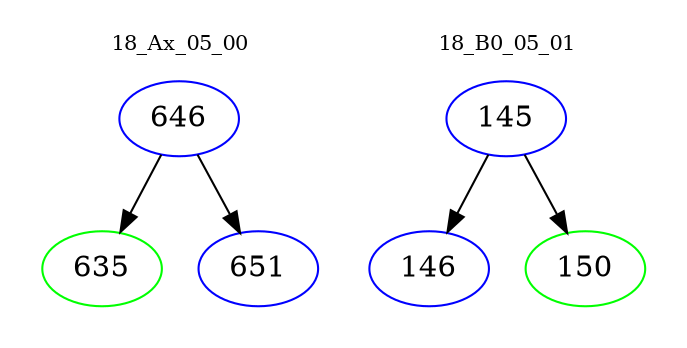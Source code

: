 digraph{
subgraph cluster_0 {
color = white
label = "18_Ax_05_00";
fontsize=10;
T0_646 [label="646", color="blue"]
T0_646 -> T0_635 [color="black"]
T0_635 [label="635", color="green"]
T0_646 -> T0_651 [color="black"]
T0_651 [label="651", color="blue"]
}
subgraph cluster_1 {
color = white
label = "18_B0_05_01";
fontsize=10;
T1_145 [label="145", color="blue"]
T1_145 -> T1_146 [color="black"]
T1_146 [label="146", color="blue"]
T1_145 -> T1_150 [color="black"]
T1_150 [label="150", color="green"]
}
}
